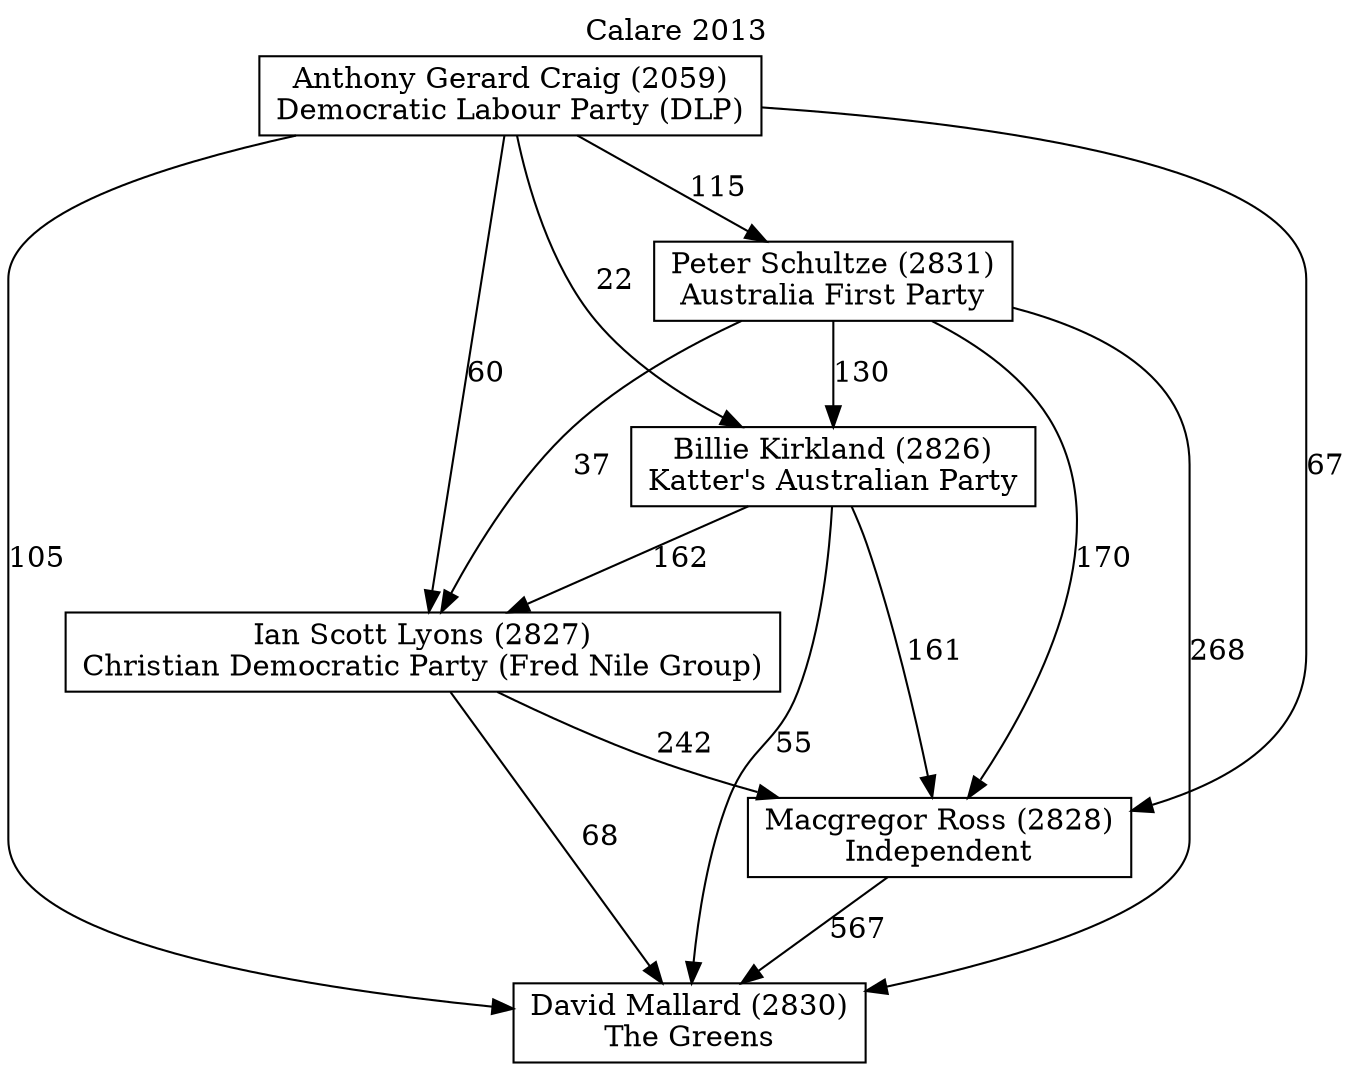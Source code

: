 // House preference flow
digraph "David Mallard (2830)_Calare_2013" {
	graph [label="Calare 2013" labelloc=t mclimit=10]
	node [shape=box]
	"David Mallard (2830)" [label="David Mallard (2830)
The Greens"]
	"Macgregor Ross (2828)" [label="Macgregor Ross (2828)
Independent"]
	"Ian Scott Lyons (2827)" [label="Ian Scott Lyons (2827)
Christian Democratic Party (Fred Nile Group)"]
	"Billie Kirkland (2826)" [label="Billie Kirkland (2826)
Katter's Australian Party"]
	"Peter Schultze (2831)" [label="Peter Schultze (2831)
Australia First Party"]
	"Anthony Gerard Craig (2059)" [label="Anthony Gerard Craig (2059)
Democratic Labour Party (DLP)"]
	"David Mallard (2830)" [label="David Mallard (2830)
The Greens"]
	"Ian Scott Lyons (2827)" [label="Ian Scott Lyons (2827)
Christian Democratic Party (Fred Nile Group)"]
	"Billie Kirkland (2826)" [label="Billie Kirkland (2826)
Katter's Australian Party"]
	"Peter Schultze (2831)" [label="Peter Schultze (2831)
Australia First Party"]
	"Anthony Gerard Craig (2059)" [label="Anthony Gerard Craig (2059)
Democratic Labour Party (DLP)"]
	"David Mallard (2830)" [label="David Mallard (2830)
The Greens"]
	"Billie Kirkland (2826)" [label="Billie Kirkland (2826)
Katter's Australian Party"]
	"Peter Schultze (2831)" [label="Peter Schultze (2831)
Australia First Party"]
	"Anthony Gerard Craig (2059)" [label="Anthony Gerard Craig (2059)
Democratic Labour Party (DLP)"]
	"David Mallard (2830)" [label="David Mallard (2830)
The Greens"]
	"Peter Schultze (2831)" [label="Peter Schultze (2831)
Australia First Party"]
	"Anthony Gerard Craig (2059)" [label="Anthony Gerard Craig (2059)
Democratic Labour Party (DLP)"]
	"David Mallard (2830)" [label="David Mallard (2830)
The Greens"]
	"Anthony Gerard Craig (2059)" [label="Anthony Gerard Craig (2059)
Democratic Labour Party (DLP)"]
	"Anthony Gerard Craig (2059)" [label="Anthony Gerard Craig (2059)
Democratic Labour Party (DLP)"]
	"Peter Schultze (2831)" [label="Peter Schultze (2831)
Australia First Party"]
	"Anthony Gerard Craig (2059)" [label="Anthony Gerard Craig (2059)
Democratic Labour Party (DLP)"]
	"Anthony Gerard Craig (2059)" [label="Anthony Gerard Craig (2059)
Democratic Labour Party (DLP)"]
	"Billie Kirkland (2826)" [label="Billie Kirkland (2826)
Katter's Australian Party"]
	"Peter Schultze (2831)" [label="Peter Schultze (2831)
Australia First Party"]
	"Anthony Gerard Craig (2059)" [label="Anthony Gerard Craig (2059)
Democratic Labour Party (DLP)"]
	"Billie Kirkland (2826)" [label="Billie Kirkland (2826)
Katter's Australian Party"]
	"Anthony Gerard Craig (2059)" [label="Anthony Gerard Craig (2059)
Democratic Labour Party (DLP)"]
	"Anthony Gerard Craig (2059)" [label="Anthony Gerard Craig (2059)
Democratic Labour Party (DLP)"]
	"Peter Schultze (2831)" [label="Peter Schultze (2831)
Australia First Party"]
	"Anthony Gerard Craig (2059)" [label="Anthony Gerard Craig (2059)
Democratic Labour Party (DLP)"]
	"Anthony Gerard Craig (2059)" [label="Anthony Gerard Craig (2059)
Democratic Labour Party (DLP)"]
	"Ian Scott Lyons (2827)" [label="Ian Scott Lyons (2827)
Christian Democratic Party (Fred Nile Group)"]
	"Billie Kirkland (2826)" [label="Billie Kirkland (2826)
Katter's Australian Party"]
	"Peter Schultze (2831)" [label="Peter Schultze (2831)
Australia First Party"]
	"Anthony Gerard Craig (2059)" [label="Anthony Gerard Craig (2059)
Democratic Labour Party (DLP)"]
	"Ian Scott Lyons (2827)" [label="Ian Scott Lyons (2827)
Christian Democratic Party (Fred Nile Group)"]
	"Peter Schultze (2831)" [label="Peter Schultze (2831)
Australia First Party"]
	"Anthony Gerard Craig (2059)" [label="Anthony Gerard Craig (2059)
Democratic Labour Party (DLP)"]
	"Ian Scott Lyons (2827)" [label="Ian Scott Lyons (2827)
Christian Democratic Party (Fred Nile Group)"]
	"Anthony Gerard Craig (2059)" [label="Anthony Gerard Craig (2059)
Democratic Labour Party (DLP)"]
	"Anthony Gerard Craig (2059)" [label="Anthony Gerard Craig (2059)
Democratic Labour Party (DLP)"]
	"Peter Schultze (2831)" [label="Peter Schultze (2831)
Australia First Party"]
	"Anthony Gerard Craig (2059)" [label="Anthony Gerard Craig (2059)
Democratic Labour Party (DLP)"]
	"Anthony Gerard Craig (2059)" [label="Anthony Gerard Craig (2059)
Democratic Labour Party (DLP)"]
	"Billie Kirkland (2826)" [label="Billie Kirkland (2826)
Katter's Australian Party"]
	"Peter Schultze (2831)" [label="Peter Schultze (2831)
Australia First Party"]
	"Anthony Gerard Craig (2059)" [label="Anthony Gerard Craig (2059)
Democratic Labour Party (DLP)"]
	"Billie Kirkland (2826)" [label="Billie Kirkland (2826)
Katter's Australian Party"]
	"Anthony Gerard Craig (2059)" [label="Anthony Gerard Craig (2059)
Democratic Labour Party (DLP)"]
	"Anthony Gerard Craig (2059)" [label="Anthony Gerard Craig (2059)
Democratic Labour Party (DLP)"]
	"Peter Schultze (2831)" [label="Peter Schultze (2831)
Australia First Party"]
	"Anthony Gerard Craig (2059)" [label="Anthony Gerard Craig (2059)
Democratic Labour Party (DLP)"]
	"Anthony Gerard Craig (2059)" [label="Anthony Gerard Craig (2059)
Democratic Labour Party (DLP)"]
	"Macgregor Ross (2828)" [label="Macgregor Ross (2828)
Independent"]
	"Ian Scott Lyons (2827)" [label="Ian Scott Lyons (2827)
Christian Democratic Party (Fred Nile Group)"]
	"Billie Kirkland (2826)" [label="Billie Kirkland (2826)
Katter's Australian Party"]
	"Peter Schultze (2831)" [label="Peter Schultze (2831)
Australia First Party"]
	"Anthony Gerard Craig (2059)" [label="Anthony Gerard Craig (2059)
Democratic Labour Party (DLP)"]
	"Macgregor Ross (2828)" [label="Macgregor Ross (2828)
Independent"]
	"Billie Kirkland (2826)" [label="Billie Kirkland (2826)
Katter's Australian Party"]
	"Peter Schultze (2831)" [label="Peter Schultze (2831)
Australia First Party"]
	"Anthony Gerard Craig (2059)" [label="Anthony Gerard Craig (2059)
Democratic Labour Party (DLP)"]
	"Macgregor Ross (2828)" [label="Macgregor Ross (2828)
Independent"]
	"Peter Schultze (2831)" [label="Peter Schultze (2831)
Australia First Party"]
	"Anthony Gerard Craig (2059)" [label="Anthony Gerard Craig (2059)
Democratic Labour Party (DLP)"]
	"Macgregor Ross (2828)" [label="Macgregor Ross (2828)
Independent"]
	"Anthony Gerard Craig (2059)" [label="Anthony Gerard Craig (2059)
Democratic Labour Party (DLP)"]
	"Anthony Gerard Craig (2059)" [label="Anthony Gerard Craig (2059)
Democratic Labour Party (DLP)"]
	"Peter Schultze (2831)" [label="Peter Schultze (2831)
Australia First Party"]
	"Anthony Gerard Craig (2059)" [label="Anthony Gerard Craig (2059)
Democratic Labour Party (DLP)"]
	"Anthony Gerard Craig (2059)" [label="Anthony Gerard Craig (2059)
Democratic Labour Party (DLP)"]
	"Billie Kirkland (2826)" [label="Billie Kirkland (2826)
Katter's Australian Party"]
	"Peter Schultze (2831)" [label="Peter Schultze (2831)
Australia First Party"]
	"Anthony Gerard Craig (2059)" [label="Anthony Gerard Craig (2059)
Democratic Labour Party (DLP)"]
	"Billie Kirkland (2826)" [label="Billie Kirkland (2826)
Katter's Australian Party"]
	"Anthony Gerard Craig (2059)" [label="Anthony Gerard Craig (2059)
Democratic Labour Party (DLP)"]
	"Anthony Gerard Craig (2059)" [label="Anthony Gerard Craig (2059)
Democratic Labour Party (DLP)"]
	"Peter Schultze (2831)" [label="Peter Schultze (2831)
Australia First Party"]
	"Anthony Gerard Craig (2059)" [label="Anthony Gerard Craig (2059)
Democratic Labour Party (DLP)"]
	"Anthony Gerard Craig (2059)" [label="Anthony Gerard Craig (2059)
Democratic Labour Party (DLP)"]
	"Ian Scott Lyons (2827)" [label="Ian Scott Lyons (2827)
Christian Democratic Party (Fred Nile Group)"]
	"Billie Kirkland (2826)" [label="Billie Kirkland (2826)
Katter's Australian Party"]
	"Peter Schultze (2831)" [label="Peter Schultze (2831)
Australia First Party"]
	"Anthony Gerard Craig (2059)" [label="Anthony Gerard Craig (2059)
Democratic Labour Party (DLP)"]
	"Ian Scott Lyons (2827)" [label="Ian Scott Lyons (2827)
Christian Democratic Party (Fred Nile Group)"]
	"Peter Schultze (2831)" [label="Peter Schultze (2831)
Australia First Party"]
	"Anthony Gerard Craig (2059)" [label="Anthony Gerard Craig (2059)
Democratic Labour Party (DLP)"]
	"Ian Scott Lyons (2827)" [label="Ian Scott Lyons (2827)
Christian Democratic Party (Fred Nile Group)"]
	"Anthony Gerard Craig (2059)" [label="Anthony Gerard Craig (2059)
Democratic Labour Party (DLP)"]
	"Anthony Gerard Craig (2059)" [label="Anthony Gerard Craig (2059)
Democratic Labour Party (DLP)"]
	"Peter Schultze (2831)" [label="Peter Schultze (2831)
Australia First Party"]
	"Anthony Gerard Craig (2059)" [label="Anthony Gerard Craig (2059)
Democratic Labour Party (DLP)"]
	"Anthony Gerard Craig (2059)" [label="Anthony Gerard Craig (2059)
Democratic Labour Party (DLP)"]
	"Billie Kirkland (2826)" [label="Billie Kirkland (2826)
Katter's Australian Party"]
	"Peter Schultze (2831)" [label="Peter Schultze (2831)
Australia First Party"]
	"Anthony Gerard Craig (2059)" [label="Anthony Gerard Craig (2059)
Democratic Labour Party (DLP)"]
	"Billie Kirkland (2826)" [label="Billie Kirkland (2826)
Katter's Australian Party"]
	"Anthony Gerard Craig (2059)" [label="Anthony Gerard Craig (2059)
Democratic Labour Party (DLP)"]
	"Anthony Gerard Craig (2059)" [label="Anthony Gerard Craig (2059)
Democratic Labour Party (DLP)"]
	"Peter Schultze (2831)" [label="Peter Schultze (2831)
Australia First Party"]
	"Anthony Gerard Craig (2059)" [label="Anthony Gerard Craig (2059)
Democratic Labour Party (DLP)"]
	"Anthony Gerard Craig (2059)" [label="Anthony Gerard Craig (2059)
Democratic Labour Party (DLP)"]
	"Macgregor Ross (2828)" -> "David Mallard (2830)" [label=567]
	"Ian Scott Lyons (2827)" -> "Macgregor Ross (2828)" [label=242]
	"Billie Kirkland (2826)" -> "Ian Scott Lyons (2827)" [label=162]
	"Peter Schultze (2831)" -> "Billie Kirkland (2826)" [label=130]
	"Anthony Gerard Craig (2059)" -> "Peter Schultze (2831)" [label=115]
	"Ian Scott Lyons (2827)" -> "David Mallard (2830)" [label=68]
	"Billie Kirkland (2826)" -> "David Mallard (2830)" [label=55]
	"Peter Schultze (2831)" -> "David Mallard (2830)" [label=268]
	"Anthony Gerard Craig (2059)" -> "David Mallard (2830)" [label=105]
	"Anthony Gerard Craig (2059)" -> "Billie Kirkland (2826)" [label=22]
	"Peter Schultze (2831)" -> "Ian Scott Lyons (2827)" [label=37]
	"Anthony Gerard Craig (2059)" -> "Ian Scott Lyons (2827)" [label=60]
	"Billie Kirkland (2826)" -> "Macgregor Ross (2828)" [label=161]
	"Peter Schultze (2831)" -> "Macgregor Ross (2828)" [label=170]
	"Anthony Gerard Craig (2059)" -> "Macgregor Ross (2828)" [label=67]
}

